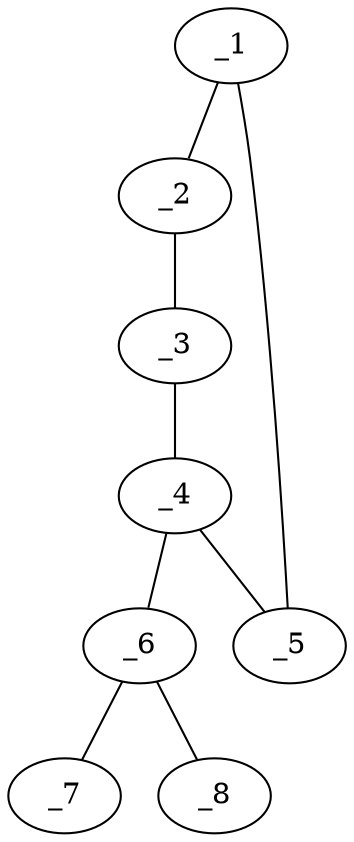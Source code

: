 graph molid632921 {
	_1	 [charge=0,
		chem=1,
		symbol="C  ",
		x="2.366",
		y="-1.5194"];
	_2	 [charge=0,
		chem=1,
		symbol="C  ",
		x="3.366",
		y="-1.5194"];
	_1 -- _2	 [valence=2];
	_5	 [charge=0,
		chem=1,
		symbol="C  ",
		x="2.057",
		y="-0.5684"];
	_1 -- _5	 [valence=1];
	_3	 [charge=0,
		chem=5,
		symbol="S  ",
		x="3.675",
		y="-0.5684"];
	_2 -- _3	 [valence=1];
	_4	 [charge=0,
		chem=1,
		symbol="C  ",
		x="2.866",
		y="0.0194"];
	_3 -- _4	 [valence=1];
	_4 -- _5	 [valence=2];
	_6	 [charge=0,
		chem=6,
		symbol="P  ",
		x="2.866",
		y="1.0194"];
	_4 -- _6	 [valence=1];
	_7	 [charge=0,
		chem=2,
		symbol="O  ",
		x="3.7321",
		y="1.5194"];
	_6 -- _7	 [valence=2];
	_8	 [charge=0,
		chem=2,
		symbol="O  ",
		x=2,
		y="1.5194"];
	_6 -- _8	 [valence=1];
}
